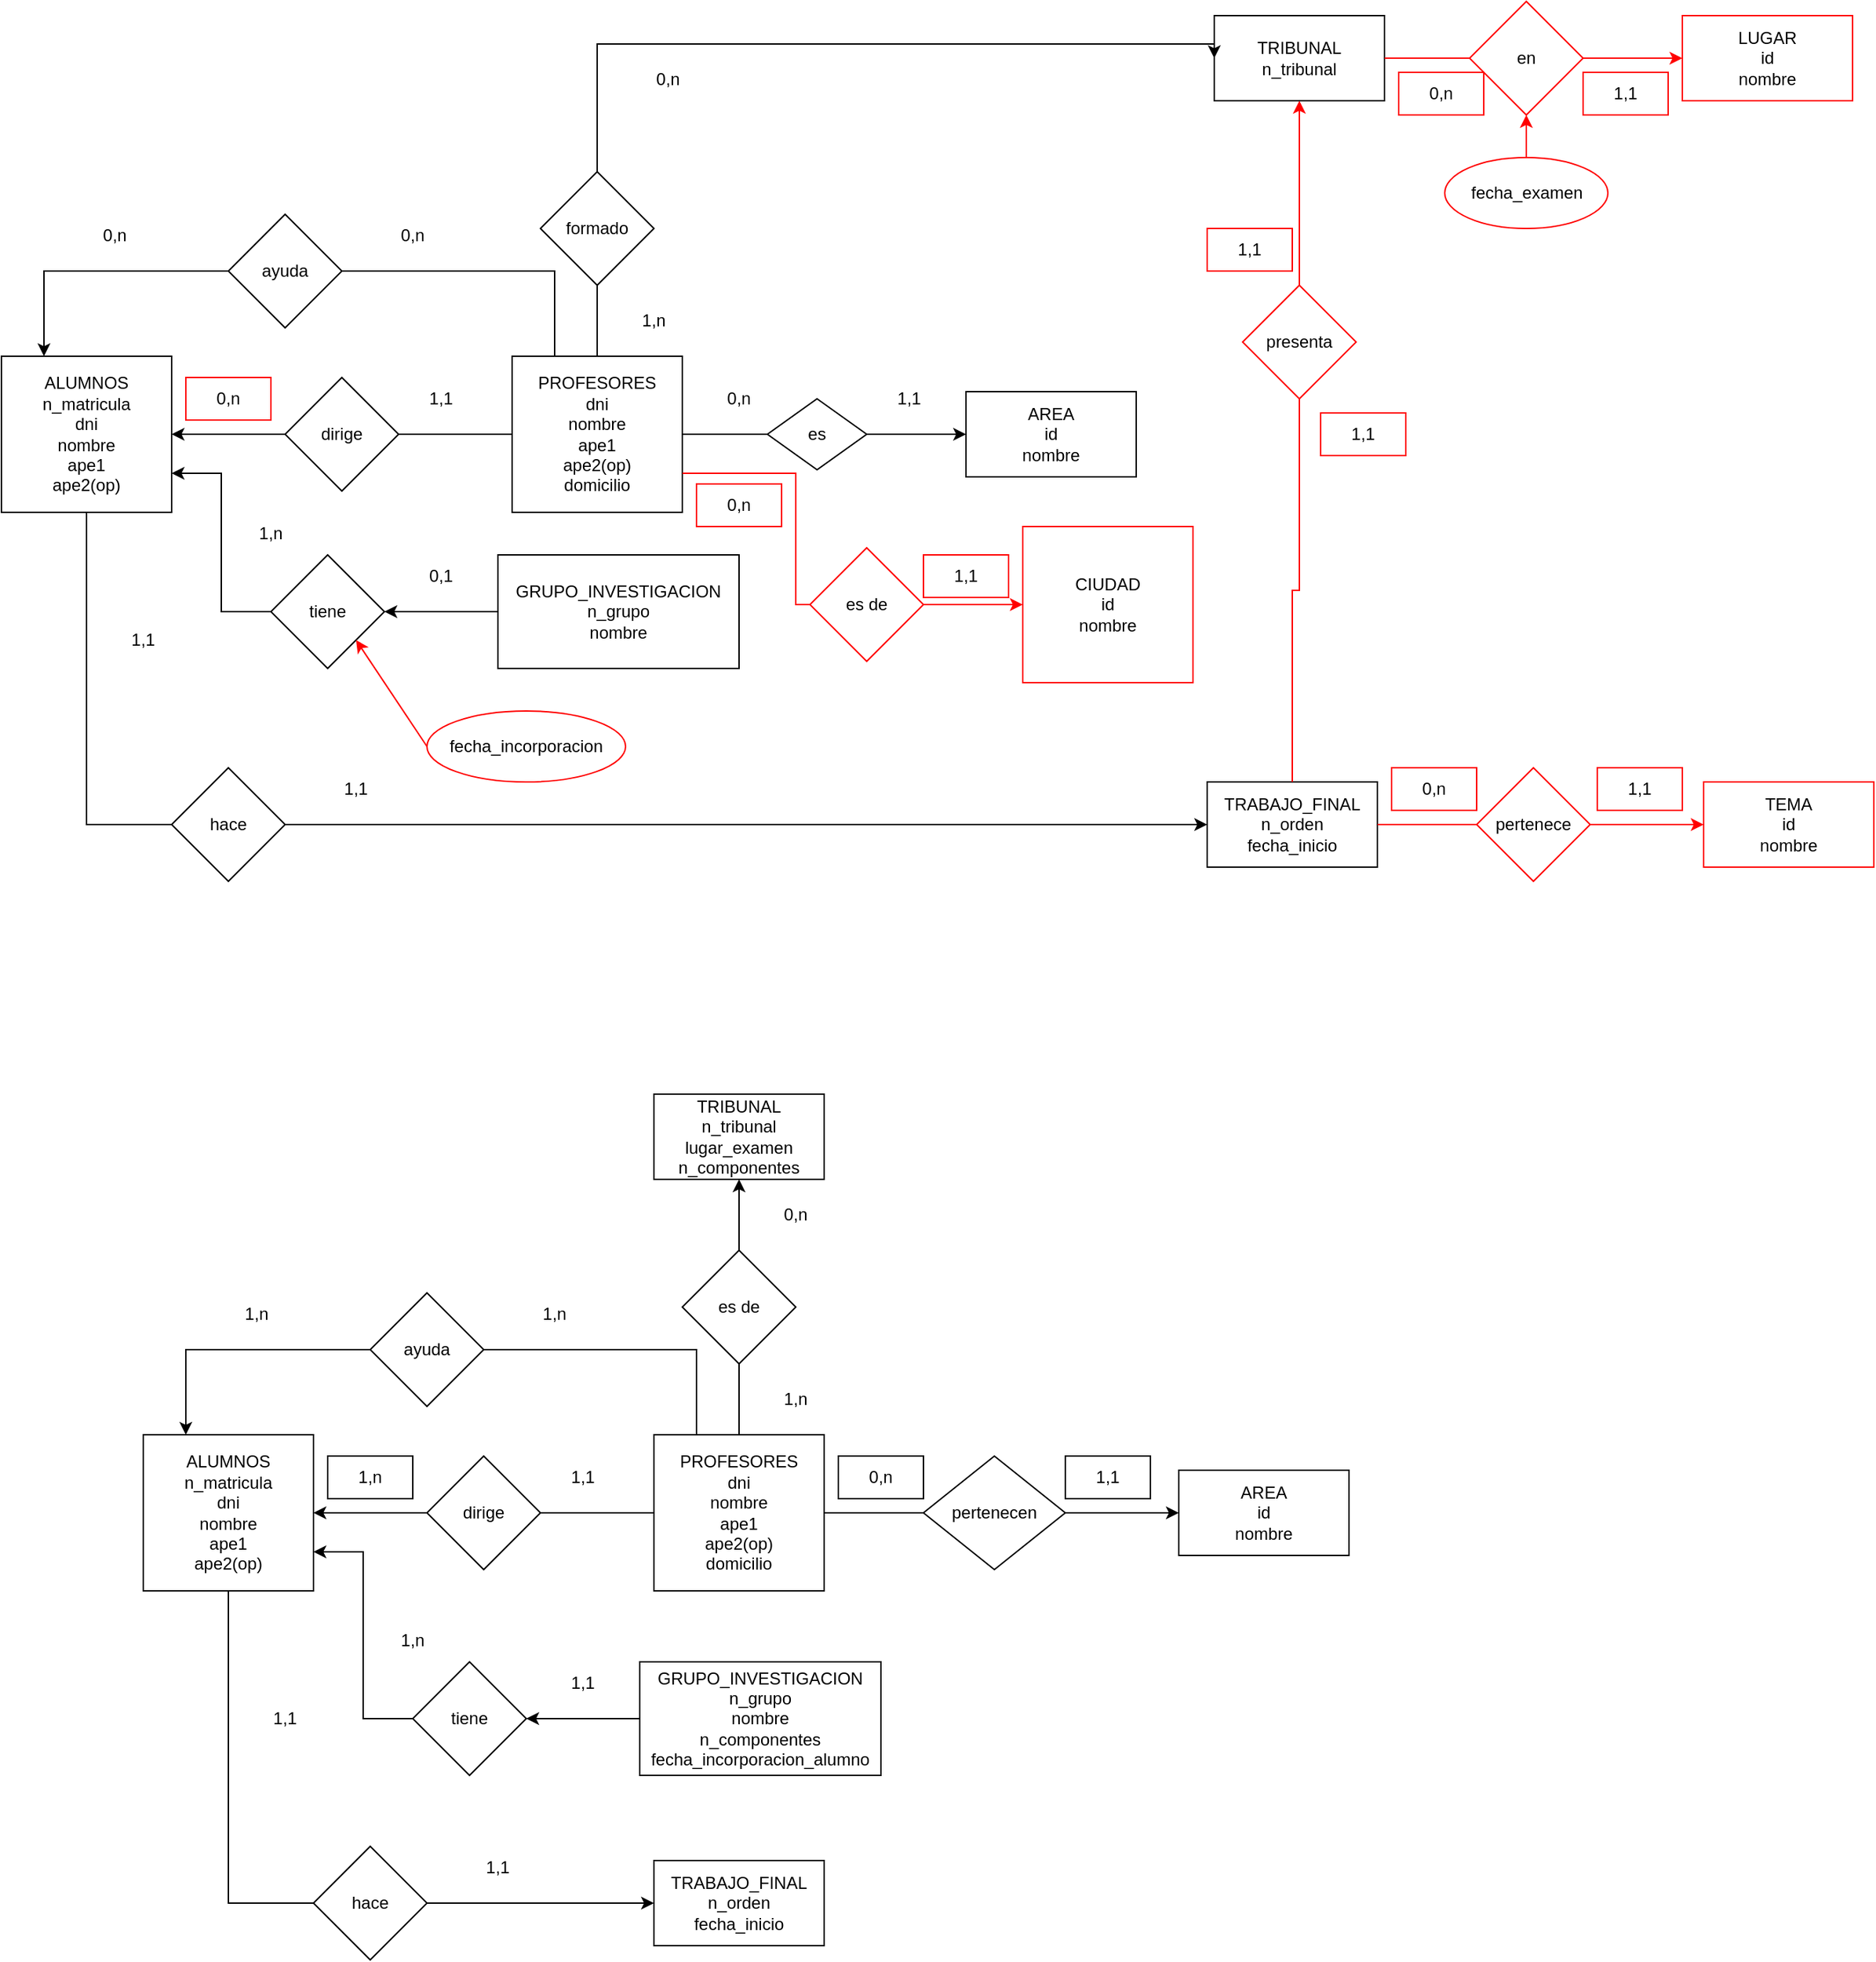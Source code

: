 <mxfile version="20.6.2" type="device"><diagram id="R2lEEEUBdFMjLlhIrx00" name="Page-1"><mxGraphModel dx="1330" dy="652" grid="1" gridSize="10" guides="1" tooltips="1" connect="1" arrows="1" fold="1" page="1" pageScale="1" pageWidth="850" pageHeight="1100" math="0" shadow="0" extFonts="Permanent Marker^https://fonts.googleapis.com/css?family=Permanent+Marker"><root><mxCell id="0"/><mxCell id="1" parent="0"/><mxCell id="cUaWPyNjTEcx6ZXNYS5o-72" style="edgeStyle=orthogonalEdgeStyle;rounded=0;orthogonalLoop=1;jettySize=auto;html=1;strokeColor=#FF0000;fontSize=12;startArrow=none;" edge="1" parent="1" source="cUaWPyNjTEcx6ZXNYS5o-73" target="cUaWPyNjTEcx6ZXNYS5o-71"><mxGeometry relative="1" as="geometry"/></mxCell><mxCell id="QRol7QjFrMHIwuAUVym2-2" value="TRIBUNAL&lt;br&gt;n_tribunal" style="rounded=0;whiteSpace=wrap;html=1;" parent="1" vertex="1"><mxGeometry x="855" y="30" width="120" height="60" as="geometry"/></mxCell><mxCell id="cUaWPyNjTEcx6ZXNYS5o-16" style="edgeStyle=orthogonalEdgeStyle;rounded=0;orthogonalLoop=1;jettySize=auto;html=1;entryX=0;entryY=0.5;entryDx=0;entryDy=0;strokeColor=#FF0000;fontSize=12;startArrow=none;" edge="1" parent="1" source="cUaWPyNjTEcx6ZXNYS5o-17" target="cUaWPyNjTEcx6ZXNYS5o-15"><mxGeometry relative="1" as="geometry"/></mxCell><mxCell id="cUaWPyNjTEcx6ZXNYS5o-77" style="edgeStyle=orthogonalEdgeStyle;rounded=0;orthogonalLoop=1;jettySize=auto;html=1;entryX=0.5;entryY=1;entryDx=0;entryDy=0;strokeColor=#FF0000;fontSize=12;startArrow=none;" edge="1" parent="1" source="cUaWPyNjTEcx6ZXNYS5o-78" target="QRol7QjFrMHIwuAUVym2-2"><mxGeometry relative="1" as="geometry"/></mxCell><mxCell id="QRol7QjFrMHIwuAUVym2-3" value="TRABAJO_FINAL&lt;br&gt;n_orden&lt;br&gt;fecha_inicio" style="rounded=0;whiteSpace=wrap;html=1;" parent="1" vertex="1"><mxGeometry x="850" y="570" width="120" height="60" as="geometry"/></mxCell><mxCell id="QRol7QjFrMHIwuAUVym2-24" value="" style="edgeStyle=orthogonalEdgeStyle;rounded=0;orthogonalLoop=1;jettySize=auto;html=1;startArrow=none;strokeColor=#000000;" parent="1" source="QRol7QjFrMHIwuAUVym2-25" target="QRol7QjFrMHIwuAUVym2-23" edge="1"><mxGeometry relative="1" as="geometry"/></mxCell><mxCell id="QRol7QjFrMHIwuAUVym2-30" style="edgeStyle=orthogonalEdgeStyle;rounded=0;orthogonalLoop=1;jettySize=auto;html=1;entryX=0;entryY=0.5;entryDx=0;entryDy=0;startArrow=none;" parent="1" source="QRol7QjFrMHIwuAUVym2-31" target="QRol7QjFrMHIwuAUVym2-2" edge="1"><mxGeometry relative="1" as="geometry"><Array as="points"><mxPoint x="420" y="50"/></Array></mxGeometry></mxCell><mxCell id="cUaWPyNjTEcx6ZXNYS5o-10" style="edgeStyle=orthogonalEdgeStyle;rounded=0;orthogonalLoop=1;jettySize=auto;html=1;exitX=0.25;exitY=0;exitDx=0;exitDy=0;entryX=0.25;entryY=0;entryDx=0;entryDy=0;fontSize=12;startArrow=none;" edge="1" parent="1" source="cUaWPyNjTEcx6ZXNYS5o-11" target="QRol7QjFrMHIwuAUVym2-5"><mxGeometry relative="1" as="geometry"><Array as="points"><mxPoint x="30" y="210"/></Array></mxGeometry></mxCell><mxCell id="cUaWPyNjTEcx6ZXNYS5o-20" style="edgeStyle=orthogonalEdgeStyle;rounded=0;orthogonalLoop=1;jettySize=auto;html=1;strokeColor=#FF0000;fontSize=12;startArrow=none;exitX=1;exitY=0.5;exitDx=0;exitDy=0;" edge="1" parent="1" source="cUaWPyNjTEcx6ZXNYS5o-21" target="cUaWPyNjTEcx6ZXNYS5o-19"><mxGeometry relative="1" as="geometry"><mxPoint x="670" y="410" as="sourcePoint"/><Array as="points"><mxPoint x="660" y="445"/><mxPoint x="660" y="445"/></Array></mxGeometry></mxCell><mxCell id="QRol7QjFrMHIwuAUVym2-4" value="PROFESORES&lt;br&gt;dni&lt;br&gt;nombre&lt;br&gt;ape1&lt;br&gt;ape2(op)&lt;br&gt;domicilio" style="rounded=0;whiteSpace=wrap;html=1;" parent="1" vertex="1"><mxGeometry x="360" y="270" width="120" height="110" as="geometry"/></mxCell><mxCell id="QRol7QjFrMHIwuAUVym2-16" style="edgeStyle=orthogonalEdgeStyle;rounded=0;orthogonalLoop=1;jettySize=auto;html=1;entryX=0;entryY=0.5;entryDx=0;entryDy=0;exitX=1;exitY=0.5;exitDx=0;exitDy=0;startArrow=none;" parent="1" source="QRol7QjFrMHIwuAUVym2-19" target="QRol7QjFrMHIwuAUVym2-3" edge="1"><mxGeometry relative="1" as="geometry"/></mxCell><mxCell id="QRol7QjFrMHIwuAUVym2-5" value="ALUMNOS&lt;br&gt;n_matricula&lt;br&gt;dni&lt;br&gt;nombre&lt;br&gt;ape1&lt;br&gt;ape2(op)" style="rounded=0;whiteSpace=wrap;html=1;" parent="1" vertex="1"><mxGeometry y="270" width="120" height="110" as="geometry"/></mxCell><mxCell id="QRol7QjFrMHIwuAUVym2-9" value="1,1" style="text;html=1;strokeColor=none;fillColor=none;align=center;verticalAlign=middle;whiteSpace=wrap;rounded=0;" parent="1" vertex="1"><mxGeometry x="280" y="285" width="60" height="30" as="geometry"/></mxCell><mxCell id="QRol7QjFrMHIwuAUVym2-10" value="0,n" style="text;html=1;strokeColor=#FF0000;fillColor=none;align=center;verticalAlign=middle;whiteSpace=wrap;rounded=0;" parent="1" vertex="1"><mxGeometry x="130" y="285" width="60" height="30" as="geometry"/></mxCell><mxCell id="QRol7QjFrMHIwuAUVym2-17" value="1,1" style="text;html=1;strokeColor=none;fillColor=none;align=center;verticalAlign=middle;whiteSpace=wrap;rounded=0;" parent="1" vertex="1"><mxGeometry x="70" y="455" width="60" height="30" as="geometry"/></mxCell><mxCell id="QRol7QjFrMHIwuAUVym2-18" value="1,1" style="text;html=1;strokeColor=none;fillColor=none;align=center;verticalAlign=middle;whiteSpace=wrap;rounded=0;" parent="1" vertex="1"><mxGeometry x="220" y="560" width="60" height="30" as="geometry"/></mxCell><mxCell id="QRol7QjFrMHIwuAUVym2-19" value="hace" style="rhombus;whiteSpace=wrap;html=1;" parent="1" vertex="1"><mxGeometry x="120" y="560" width="80" height="80" as="geometry"/></mxCell><mxCell id="QRol7QjFrMHIwuAUVym2-20" value="" style="edgeStyle=orthogonalEdgeStyle;rounded=0;orthogonalLoop=1;jettySize=auto;html=1;entryX=0;entryY=0.5;entryDx=0;entryDy=0;exitX=0.5;exitY=1;exitDx=0;exitDy=0;endArrow=none;" parent="1" source="QRol7QjFrMHIwuAUVym2-5" target="QRol7QjFrMHIwuAUVym2-19" edge="1"><mxGeometry relative="1" as="geometry"><mxPoint x="60" y="380" as="sourcePoint"/><mxPoint x="360" y="600" as="targetPoint"/></mxGeometry></mxCell><mxCell id="QRol7QjFrMHIwuAUVym2-23" value="AREA&lt;br&gt;id&lt;br&gt;nombre" style="whiteSpace=wrap;html=1;rounded=0;strokeColor=#000000;" parent="1" vertex="1"><mxGeometry x="680" y="295" width="120" height="60" as="geometry"/></mxCell><mxCell id="QRol7QjFrMHIwuAUVym2-25" value="es" style="rhombus;whiteSpace=wrap;html=1;strokeColor=#000000;" parent="1" vertex="1"><mxGeometry x="540" y="300" width="70" height="50" as="geometry"/></mxCell><mxCell id="QRol7QjFrMHIwuAUVym2-26" value="" style="edgeStyle=orthogonalEdgeStyle;rounded=0;orthogonalLoop=1;jettySize=auto;html=1;endArrow=none;strokeColor=#000000;" parent="1" source="QRol7QjFrMHIwuAUVym2-4" target="QRol7QjFrMHIwuAUVym2-25" edge="1"><mxGeometry relative="1" as="geometry"><mxPoint x="480" y="325" as="sourcePoint"/><mxPoint x="730" y="325" as="targetPoint"/></mxGeometry></mxCell><mxCell id="QRol7QjFrMHIwuAUVym2-27" value="1,1" style="text;html=1;strokeColor=#FFFFFF;fillColor=none;align=center;verticalAlign=middle;whiteSpace=wrap;rounded=0;" parent="1" vertex="1"><mxGeometry x="610" y="285" width="60" height="30" as="geometry"/></mxCell><mxCell id="QRol7QjFrMHIwuAUVym2-28" value="0,n" style="text;html=1;strokeColor=#FFFFFF;fillColor=none;align=center;verticalAlign=middle;whiteSpace=wrap;rounded=0;" parent="1" vertex="1"><mxGeometry x="490" y="285" width="60" height="30" as="geometry"/></mxCell><mxCell id="QRol7QjFrMHIwuAUVym2-31" value="formado" style="rhombus;whiteSpace=wrap;html=1;" parent="1" vertex="1"><mxGeometry x="380" y="140" width="80" height="80" as="geometry"/></mxCell><mxCell id="QRol7QjFrMHIwuAUVym2-32" value="" style="edgeStyle=orthogonalEdgeStyle;rounded=0;orthogonalLoop=1;jettySize=auto;html=1;entryX=0.5;entryY=1;entryDx=0;entryDy=0;endArrow=none;" parent="1" source="QRol7QjFrMHIwuAUVym2-4" target="QRol7QjFrMHIwuAUVym2-31" edge="1"><mxGeometry relative="1" as="geometry"><mxPoint x="420" y="270" as="sourcePoint"/><mxPoint x="420" y="90" as="targetPoint"/></mxGeometry></mxCell><mxCell id="QRol7QjFrMHIwuAUVym2-33" value="1,n" style="text;html=1;strokeColor=none;fillColor=none;align=center;verticalAlign=middle;whiteSpace=wrap;rounded=0;" parent="1" vertex="1"><mxGeometry x="430" y="230" width="60" height="30" as="geometry"/></mxCell><mxCell id="QRol7QjFrMHIwuAUVym2-34" value="0,n" style="text;html=1;strokeColor=none;fillColor=none;align=center;verticalAlign=middle;whiteSpace=wrap;rounded=0;" parent="1" vertex="1"><mxGeometry x="440" y="60" width="60" height="30" as="geometry"/></mxCell><mxCell id="QRol7QjFrMHIwuAUVym2-43" style="edgeStyle=orthogonalEdgeStyle;rounded=0;orthogonalLoop=1;jettySize=auto;html=1;" parent="1" source="QRol7QjFrMHIwuAUVym2-35" target="QRol7QjFrMHIwuAUVym2-37" edge="1"><mxGeometry relative="1" as="geometry"/></mxCell><mxCell id="QRol7QjFrMHIwuAUVym2-35" value="GRUPO_INVESTIGACION&lt;br&gt;n_grupo&lt;br&gt;nombre" style="rounded=0;whiteSpace=wrap;html=1;" parent="1" vertex="1"><mxGeometry x="350" y="410" width="170" height="80" as="geometry"/></mxCell><mxCell id="QRol7QjFrMHIwuAUVym2-44" style="edgeStyle=orthogonalEdgeStyle;rounded=0;orthogonalLoop=1;jettySize=auto;html=1;entryX=1;entryY=0.75;entryDx=0;entryDy=0;" parent="1" source="QRol7QjFrMHIwuAUVym2-37" target="QRol7QjFrMHIwuAUVym2-5" edge="1"><mxGeometry relative="1" as="geometry"/></mxCell><mxCell id="QRol7QjFrMHIwuAUVym2-37" value="tiene" style="rhombus;whiteSpace=wrap;html=1;" parent="1" vertex="1"><mxGeometry x="190" y="410" width="80" height="80" as="geometry"/></mxCell><mxCell id="QRol7QjFrMHIwuAUVym2-41" value="1,n" style="text;html=1;strokeColor=none;fillColor=none;align=center;verticalAlign=middle;whiteSpace=wrap;rounded=0;" parent="1" vertex="1"><mxGeometry x="160" y="380" width="60" height="30" as="geometry"/></mxCell><mxCell id="QRol7QjFrMHIwuAUVym2-42" value="0,1" style="text;html=1;strokeColor=none;fillColor=none;align=center;verticalAlign=middle;whiteSpace=wrap;rounded=0;" parent="1" vertex="1"><mxGeometry x="280" y="410" width="60" height="30" as="geometry"/></mxCell><mxCell id="cUaWPyNjTEcx6ZXNYS5o-2" value="" style="endArrow=classic;html=1;rounded=0;fontSize=18;exitX=0;exitY=0.5;exitDx=0;exitDy=0;entryX=1;entryY=0.5;entryDx=0;entryDy=0;startArrow=none;" edge="1" parent="1" source="QRol7QjFrMHIwuAUVym2-7" target="QRol7QjFrMHIwuAUVym2-5"><mxGeometry width="50" height="50" relative="1" as="geometry"><mxPoint x="290" y="410" as="sourcePoint"/><mxPoint x="340" y="360" as="targetPoint"/></mxGeometry></mxCell><mxCell id="QRol7QjFrMHIwuAUVym2-7" value="dirige" style="rhombus;whiteSpace=wrap;html=1;" parent="1" vertex="1"><mxGeometry x="200" y="285" width="80" height="80" as="geometry"/></mxCell><mxCell id="cUaWPyNjTEcx6ZXNYS5o-3" value="" style="endArrow=none;html=1;rounded=0;fontSize=18;exitX=0;exitY=0.5;exitDx=0;exitDy=0;entryX=1;entryY=0.5;entryDx=0;entryDy=0;" edge="1" parent="1" source="QRol7QjFrMHIwuAUVym2-4" target="QRol7QjFrMHIwuAUVym2-7"><mxGeometry width="50" height="50" relative="1" as="geometry"><mxPoint x="360" y="325" as="sourcePoint"/><mxPoint x="120" y="325" as="targetPoint"/></mxGeometry></mxCell><mxCell id="cUaWPyNjTEcx6ZXNYS5o-11" value="ayuda" style="rhombus;whiteSpace=wrap;html=1;fontSize=12;" vertex="1" parent="1"><mxGeometry x="160" y="170" width="80" height="80" as="geometry"/></mxCell><mxCell id="cUaWPyNjTEcx6ZXNYS5o-12" value="" style="edgeStyle=orthogonalEdgeStyle;rounded=0;orthogonalLoop=1;jettySize=auto;html=1;exitX=0.25;exitY=0;exitDx=0;exitDy=0;entryX=1;entryY=0.5;entryDx=0;entryDy=0;fontSize=12;endArrow=none;" edge="1" parent="1" source="QRol7QjFrMHIwuAUVym2-4" target="cUaWPyNjTEcx6ZXNYS5o-11"><mxGeometry relative="1" as="geometry"><mxPoint x="390" y="270" as="sourcePoint"/><mxPoint x="30" y="270" as="targetPoint"/><Array as="points"><mxPoint x="390" y="210"/></Array></mxGeometry></mxCell><mxCell id="cUaWPyNjTEcx6ZXNYS5o-13" value="0,n" style="text;html=1;strokeColor=none;fillColor=none;align=center;verticalAlign=middle;whiteSpace=wrap;rounded=0;fontSize=12;" vertex="1" parent="1"><mxGeometry x="50" y="170" width="60" height="30" as="geometry"/></mxCell><mxCell id="cUaWPyNjTEcx6ZXNYS5o-14" value="0,n" style="text;html=1;strokeColor=none;fillColor=none;align=center;verticalAlign=middle;whiteSpace=wrap;rounded=0;fontSize=12;" vertex="1" parent="1"><mxGeometry x="260" y="170" width="60" height="30" as="geometry"/></mxCell><mxCell id="cUaWPyNjTEcx6ZXNYS5o-15" value="TEMA&lt;br&gt;id&lt;br&gt;nombre" style="rounded=0;whiteSpace=wrap;html=1;strokeColor=#FF0000;fontSize=12;" vertex="1" parent="1"><mxGeometry x="1200" y="570" width="120" height="60" as="geometry"/></mxCell><mxCell id="cUaWPyNjTEcx6ZXNYS5o-17" value="pertenece" style="rhombus;whiteSpace=wrap;html=1;strokeColor=#FF0000;fontSize=12;" vertex="1" parent="1"><mxGeometry x="1040" y="560" width="80" height="80" as="geometry"/></mxCell><mxCell id="cUaWPyNjTEcx6ZXNYS5o-18" value="" style="edgeStyle=orthogonalEdgeStyle;rounded=0;orthogonalLoop=1;jettySize=auto;html=1;entryX=0;entryY=0.5;entryDx=0;entryDy=0;strokeColor=#FF0000;fontSize=12;endArrow=none;" edge="1" parent="1" source="QRol7QjFrMHIwuAUVym2-3" target="cUaWPyNjTEcx6ZXNYS5o-17"><mxGeometry relative="1" as="geometry"><mxPoint x="970" y="600" as="sourcePoint"/><mxPoint x="1200" y="600" as="targetPoint"/></mxGeometry></mxCell><mxCell id="cUaWPyNjTEcx6ZXNYS5o-19" value="CIUDAD&lt;br&gt;id&lt;br&gt;nombre" style="rounded=0;whiteSpace=wrap;html=1;strokeColor=#FF0000;fontSize=12;" vertex="1" parent="1"><mxGeometry x="720" y="390" width="120" height="110" as="geometry"/></mxCell><mxCell id="cUaWPyNjTEcx6ZXNYS5o-21" value="es de" style="rhombus;whiteSpace=wrap;html=1;strokeColor=#FF0000;fontSize=12;" vertex="1" parent="1"><mxGeometry x="570" y="405" width="80" height="80" as="geometry"/></mxCell><mxCell id="cUaWPyNjTEcx6ZXNYS5o-22" value="" style="edgeStyle=orthogonalEdgeStyle;rounded=0;orthogonalLoop=1;jettySize=auto;html=1;exitX=1;exitY=0.75;exitDx=0;exitDy=0;strokeColor=#FF0000;fontSize=12;endArrow=none;entryX=0;entryY=0.5;entryDx=0;entryDy=0;" edge="1" parent="1" source="QRol7QjFrMHIwuAUVym2-4" target="cUaWPyNjTEcx6ZXNYS5o-21"><mxGeometry relative="1" as="geometry"><mxPoint x="480" y="352.5" as="sourcePoint"/><mxPoint x="580" y="400" as="targetPoint"/><Array as="points"><mxPoint x="560" y="352"/><mxPoint x="560" y="445"/></Array></mxGeometry></mxCell><mxCell id="cUaWPyNjTEcx6ZXNYS5o-23" value="1,1" style="text;html=1;strokeColor=#FF0000;fillColor=none;align=center;verticalAlign=middle;whiteSpace=wrap;rounded=0;fontSize=12;" vertex="1" parent="1"><mxGeometry x="650" y="410" width="60" height="30" as="geometry"/></mxCell><mxCell id="cUaWPyNjTEcx6ZXNYS5o-24" value="0,n" style="text;html=1;strokeColor=#FF0000;fillColor=none;align=center;verticalAlign=middle;whiteSpace=wrap;rounded=0;fontSize=12;" vertex="1" parent="1"><mxGeometry x="490" y="360" width="60" height="30" as="geometry"/></mxCell><mxCell id="cUaWPyNjTEcx6ZXNYS5o-25" value="TRIBUNAL&lt;br&gt;n_tribunal&lt;br&gt;lugar_examen&lt;br&gt;n_componentes" style="rounded=0;whiteSpace=wrap;html=1;" vertex="1" parent="1"><mxGeometry x="460" y="790" width="120" height="60" as="geometry"/></mxCell><mxCell id="cUaWPyNjTEcx6ZXNYS5o-27" value="TRABAJO_FINAL&lt;br&gt;n_orden&lt;br&gt;fecha_inicio" style="rounded=0;whiteSpace=wrap;html=1;" vertex="1" parent="1"><mxGeometry x="460" y="1330" width="120" height="60" as="geometry"/></mxCell><mxCell id="cUaWPyNjTEcx6ZXNYS5o-28" value="" style="edgeStyle=orthogonalEdgeStyle;rounded=0;orthogonalLoop=1;jettySize=auto;html=1;startArrow=none;strokeColor=#000000;" edge="1" parent="1" source="cUaWPyNjTEcx6ZXNYS5o-42" target="cUaWPyNjTEcx6ZXNYS5o-41"><mxGeometry relative="1" as="geometry"/></mxCell><mxCell id="cUaWPyNjTEcx6ZXNYS5o-29" style="edgeStyle=orthogonalEdgeStyle;rounded=0;orthogonalLoop=1;jettySize=auto;html=1;entryX=0.5;entryY=1;entryDx=0;entryDy=0;startArrow=none;" edge="1" parent="1" source="cUaWPyNjTEcx6ZXNYS5o-46" target="cUaWPyNjTEcx6ZXNYS5o-25"><mxGeometry relative="1" as="geometry"/></mxCell><mxCell id="cUaWPyNjTEcx6ZXNYS5o-30" style="edgeStyle=orthogonalEdgeStyle;rounded=0;orthogonalLoop=1;jettySize=auto;html=1;exitX=0.25;exitY=0;exitDx=0;exitDy=0;entryX=0.25;entryY=0;entryDx=0;entryDy=0;fontSize=12;startArrow=none;" edge="1" parent="1" source="cUaWPyNjTEcx6ZXNYS5o-59" target="cUaWPyNjTEcx6ZXNYS5o-34"><mxGeometry relative="1" as="geometry"><Array as="points"><mxPoint x="130" y="970"/></Array></mxGeometry></mxCell><mxCell id="cUaWPyNjTEcx6ZXNYS5o-32" value="PROFESORES&lt;br&gt;dni&lt;br&gt;nombre&lt;br&gt;ape1&lt;br&gt;ape2(op)&lt;br&gt;domicilio" style="rounded=0;whiteSpace=wrap;html=1;" vertex="1" parent="1"><mxGeometry x="460" y="1030" width="120" height="110" as="geometry"/></mxCell><mxCell id="cUaWPyNjTEcx6ZXNYS5o-33" style="edgeStyle=orthogonalEdgeStyle;rounded=0;orthogonalLoop=1;jettySize=auto;html=1;entryX=0;entryY=0.5;entryDx=0;entryDy=0;exitX=1;exitY=0.5;exitDx=0;exitDy=0;startArrow=none;" edge="1" parent="1" source="cUaWPyNjTEcx6ZXNYS5o-39" target="cUaWPyNjTEcx6ZXNYS5o-27"><mxGeometry relative="1" as="geometry"/></mxCell><mxCell id="cUaWPyNjTEcx6ZXNYS5o-34" value="ALUMNOS&lt;br&gt;n_matricula&lt;br&gt;dni&lt;br&gt;nombre&lt;br&gt;ape1&lt;br&gt;ape2(op)" style="rounded=0;whiteSpace=wrap;html=1;" vertex="1" parent="1"><mxGeometry x="100" y="1030" width="120" height="110" as="geometry"/></mxCell><mxCell id="cUaWPyNjTEcx6ZXNYS5o-35" value="1,1" style="text;html=1;strokeColor=none;fillColor=none;align=center;verticalAlign=middle;whiteSpace=wrap;rounded=0;" vertex="1" parent="1"><mxGeometry x="380" y="1045" width="60" height="30" as="geometry"/></mxCell><mxCell id="cUaWPyNjTEcx6ZXNYS5o-36" value="1,n" style="text;html=1;strokeColor=#000000;fillColor=none;align=center;verticalAlign=middle;whiteSpace=wrap;rounded=0;" vertex="1" parent="1"><mxGeometry x="230" y="1045" width="60" height="30" as="geometry"/></mxCell><mxCell id="cUaWPyNjTEcx6ZXNYS5o-37" value="1,1" style="text;html=1;strokeColor=none;fillColor=none;align=center;verticalAlign=middle;whiteSpace=wrap;rounded=0;" vertex="1" parent="1"><mxGeometry x="170" y="1215" width="60" height="30" as="geometry"/></mxCell><mxCell id="cUaWPyNjTEcx6ZXNYS5o-38" value="1,1" style="text;html=1;strokeColor=none;fillColor=none;align=center;verticalAlign=middle;whiteSpace=wrap;rounded=0;" vertex="1" parent="1"><mxGeometry x="320" y="1320" width="60" height="30" as="geometry"/></mxCell><mxCell id="cUaWPyNjTEcx6ZXNYS5o-39" value="hace" style="rhombus;whiteSpace=wrap;html=1;" vertex="1" parent="1"><mxGeometry x="220" y="1320" width="80" height="80" as="geometry"/></mxCell><mxCell id="cUaWPyNjTEcx6ZXNYS5o-40" value="" style="edgeStyle=orthogonalEdgeStyle;rounded=0;orthogonalLoop=1;jettySize=auto;html=1;entryX=0;entryY=0.5;entryDx=0;entryDy=0;exitX=0.5;exitY=1;exitDx=0;exitDy=0;endArrow=none;" edge="1" parent="1" source="cUaWPyNjTEcx6ZXNYS5o-34" target="cUaWPyNjTEcx6ZXNYS5o-39"><mxGeometry relative="1" as="geometry"><mxPoint x="160" y="1140" as="sourcePoint"/><mxPoint x="460" y="1360" as="targetPoint"/></mxGeometry></mxCell><mxCell id="cUaWPyNjTEcx6ZXNYS5o-41" value="AREA&lt;br&gt;id&lt;br&gt;nombre" style="whiteSpace=wrap;html=1;rounded=0;strokeColor=#000000;" vertex="1" parent="1"><mxGeometry x="830" y="1055" width="120" height="60" as="geometry"/></mxCell><mxCell id="cUaWPyNjTEcx6ZXNYS5o-42" value="pertenecen" style="rhombus;whiteSpace=wrap;html=1;strokeColor=#000000;" vertex="1" parent="1"><mxGeometry x="650" y="1045" width="100" height="80" as="geometry"/></mxCell><mxCell id="cUaWPyNjTEcx6ZXNYS5o-43" value="" style="edgeStyle=orthogonalEdgeStyle;rounded=0;orthogonalLoop=1;jettySize=auto;html=1;endArrow=none;strokeColor=#000000;" edge="1" parent="1" source="cUaWPyNjTEcx6ZXNYS5o-32" target="cUaWPyNjTEcx6ZXNYS5o-42"><mxGeometry relative="1" as="geometry"><mxPoint x="580" y="1085" as="sourcePoint"/><mxPoint x="830" y="1085" as="targetPoint"/></mxGeometry></mxCell><mxCell id="cUaWPyNjTEcx6ZXNYS5o-44" value="1,1" style="text;html=1;strokeColor=#000000;fillColor=none;align=center;verticalAlign=middle;whiteSpace=wrap;rounded=0;" vertex="1" parent="1"><mxGeometry x="750" y="1045" width="60" height="30" as="geometry"/></mxCell><mxCell id="cUaWPyNjTEcx6ZXNYS5o-45" value="0,n" style="text;html=1;strokeColor=#000000;fillColor=none;align=center;verticalAlign=middle;whiteSpace=wrap;rounded=0;" vertex="1" parent="1"><mxGeometry x="590" y="1045" width="60" height="30" as="geometry"/></mxCell><mxCell id="cUaWPyNjTEcx6ZXNYS5o-46" value="es de" style="rhombus;whiteSpace=wrap;html=1;" vertex="1" parent="1"><mxGeometry x="480" y="900" width="80" height="80" as="geometry"/></mxCell><mxCell id="cUaWPyNjTEcx6ZXNYS5o-47" value="" style="edgeStyle=orthogonalEdgeStyle;rounded=0;orthogonalLoop=1;jettySize=auto;html=1;entryX=0.5;entryY=1;entryDx=0;entryDy=0;endArrow=none;" edge="1" parent="1" source="cUaWPyNjTEcx6ZXNYS5o-32" target="cUaWPyNjTEcx6ZXNYS5o-46"><mxGeometry relative="1" as="geometry"><mxPoint x="520" y="1030" as="sourcePoint"/><mxPoint x="520" y="850" as="targetPoint"/></mxGeometry></mxCell><mxCell id="cUaWPyNjTEcx6ZXNYS5o-48" value="1,n" style="text;html=1;strokeColor=none;fillColor=none;align=center;verticalAlign=middle;whiteSpace=wrap;rounded=0;" vertex="1" parent="1"><mxGeometry x="530" y="990" width="60" height="30" as="geometry"/></mxCell><mxCell id="cUaWPyNjTEcx6ZXNYS5o-49" value="0,n" style="text;html=1;strokeColor=none;fillColor=none;align=center;verticalAlign=middle;whiteSpace=wrap;rounded=0;" vertex="1" parent="1"><mxGeometry x="530" y="860" width="60" height="30" as="geometry"/></mxCell><mxCell id="cUaWPyNjTEcx6ZXNYS5o-50" style="edgeStyle=orthogonalEdgeStyle;rounded=0;orthogonalLoop=1;jettySize=auto;html=1;" edge="1" parent="1" source="cUaWPyNjTEcx6ZXNYS5o-51" target="cUaWPyNjTEcx6ZXNYS5o-53"><mxGeometry relative="1" as="geometry"/></mxCell><mxCell id="cUaWPyNjTEcx6ZXNYS5o-51" value="GRUPO_INVESTIGACION&lt;br&gt;n_grupo&lt;br&gt;nombre&lt;br&gt;n_componentes&lt;br&gt;fecha_incorporacion_alumno" style="rounded=0;whiteSpace=wrap;html=1;" vertex="1" parent="1"><mxGeometry x="450" y="1190" width="170" height="80" as="geometry"/></mxCell><mxCell id="cUaWPyNjTEcx6ZXNYS5o-52" style="edgeStyle=orthogonalEdgeStyle;rounded=0;orthogonalLoop=1;jettySize=auto;html=1;entryX=1;entryY=0.75;entryDx=0;entryDy=0;" edge="1" parent="1" source="cUaWPyNjTEcx6ZXNYS5o-53" target="cUaWPyNjTEcx6ZXNYS5o-34"><mxGeometry relative="1" as="geometry"/></mxCell><mxCell id="cUaWPyNjTEcx6ZXNYS5o-53" value="tiene" style="rhombus;whiteSpace=wrap;html=1;" vertex="1" parent="1"><mxGeometry x="290" y="1190" width="80" height="80" as="geometry"/></mxCell><mxCell id="cUaWPyNjTEcx6ZXNYS5o-54" value="1,n" style="text;html=1;strokeColor=none;fillColor=none;align=center;verticalAlign=middle;whiteSpace=wrap;rounded=0;" vertex="1" parent="1"><mxGeometry x="260" y="1160" width="60" height="30" as="geometry"/></mxCell><mxCell id="cUaWPyNjTEcx6ZXNYS5o-55" value="1,1" style="text;html=1;strokeColor=none;fillColor=none;align=center;verticalAlign=middle;whiteSpace=wrap;rounded=0;" vertex="1" parent="1"><mxGeometry x="380" y="1190" width="60" height="30" as="geometry"/></mxCell><mxCell id="cUaWPyNjTEcx6ZXNYS5o-56" value="" style="endArrow=classic;html=1;rounded=0;fontSize=18;exitX=0;exitY=0.5;exitDx=0;exitDy=0;entryX=1;entryY=0.5;entryDx=0;entryDy=0;startArrow=none;" edge="1" parent="1" source="cUaWPyNjTEcx6ZXNYS5o-57" target="cUaWPyNjTEcx6ZXNYS5o-34"><mxGeometry width="50" height="50" relative="1" as="geometry"><mxPoint x="390" y="1170" as="sourcePoint"/><mxPoint x="440" y="1120" as="targetPoint"/></mxGeometry></mxCell><mxCell id="cUaWPyNjTEcx6ZXNYS5o-57" value="dirige" style="rhombus;whiteSpace=wrap;html=1;" vertex="1" parent="1"><mxGeometry x="300" y="1045" width="80" height="80" as="geometry"/></mxCell><mxCell id="cUaWPyNjTEcx6ZXNYS5o-58" value="" style="endArrow=none;html=1;rounded=0;fontSize=18;exitX=0;exitY=0.5;exitDx=0;exitDy=0;entryX=1;entryY=0.5;entryDx=0;entryDy=0;" edge="1" parent="1" source="cUaWPyNjTEcx6ZXNYS5o-32" target="cUaWPyNjTEcx6ZXNYS5o-57"><mxGeometry width="50" height="50" relative="1" as="geometry"><mxPoint x="460" y="1085" as="sourcePoint"/><mxPoint x="220" y="1085" as="targetPoint"/></mxGeometry></mxCell><mxCell id="cUaWPyNjTEcx6ZXNYS5o-59" value="ayuda" style="rhombus;whiteSpace=wrap;html=1;fontSize=12;" vertex="1" parent="1"><mxGeometry x="260" y="930" width="80" height="80" as="geometry"/></mxCell><mxCell id="cUaWPyNjTEcx6ZXNYS5o-60" value="" style="edgeStyle=orthogonalEdgeStyle;rounded=0;orthogonalLoop=1;jettySize=auto;html=1;exitX=0.25;exitY=0;exitDx=0;exitDy=0;entryX=1;entryY=0.5;entryDx=0;entryDy=0;fontSize=12;endArrow=none;" edge="1" parent="1" source="cUaWPyNjTEcx6ZXNYS5o-32" target="cUaWPyNjTEcx6ZXNYS5o-59"><mxGeometry relative="1" as="geometry"><mxPoint x="490" y="1030" as="sourcePoint"/><mxPoint x="130" y="1030" as="targetPoint"/><Array as="points"><mxPoint x="490" y="970"/></Array></mxGeometry></mxCell><mxCell id="cUaWPyNjTEcx6ZXNYS5o-61" value="1,n" style="text;html=1;strokeColor=none;fillColor=none;align=center;verticalAlign=middle;whiteSpace=wrap;rounded=0;fontSize=12;" vertex="1" parent="1"><mxGeometry x="150" y="930" width="60" height="30" as="geometry"/></mxCell><mxCell id="cUaWPyNjTEcx6ZXNYS5o-62" value="1,n" style="text;html=1;strokeColor=none;fillColor=none;align=center;verticalAlign=middle;whiteSpace=wrap;rounded=0;fontSize=12;" vertex="1" parent="1"><mxGeometry x="360" y="930" width="60" height="30" as="geometry"/></mxCell><mxCell id="cUaWPyNjTEcx6ZXNYS5o-71" value="LUGAR&lt;br&gt;id&lt;br&gt;nombre" style="rounded=0;whiteSpace=wrap;html=1;strokeColor=#FF0000;fontSize=12;" vertex="1" parent="1"><mxGeometry x="1185" y="30" width="120" height="60" as="geometry"/></mxCell><mxCell id="cUaWPyNjTEcx6ZXNYS5o-73" value="en" style="rhombus;whiteSpace=wrap;html=1;strokeColor=#FF0000;fontSize=12;" vertex="1" parent="1"><mxGeometry x="1035" y="20" width="80" height="80" as="geometry"/></mxCell><mxCell id="cUaWPyNjTEcx6ZXNYS5o-74" value="" style="edgeStyle=orthogonalEdgeStyle;rounded=0;orthogonalLoop=1;jettySize=auto;html=1;strokeColor=#FF0000;fontSize=12;endArrow=none;" edge="1" parent="1" source="QRol7QjFrMHIwuAUVym2-2" target="cUaWPyNjTEcx6ZXNYS5o-73"><mxGeometry relative="1" as="geometry"><mxPoint x="975" y="60" as="sourcePoint"/><mxPoint x="1185" y="60" as="targetPoint"/></mxGeometry></mxCell><mxCell id="cUaWPyNjTEcx6ZXNYS5o-75" value="1,1" style="text;html=1;strokeColor=#FF0000;fillColor=none;align=center;verticalAlign=middle;whiteSpace=wrap;rounded=0;fontSize=12;" vertex="1" parent="1"><mxGeometry x="1115" y="70" width="60" height="30" as="geometry"/></mxCell><mxCell id="cUaWPyNjTEcx6ZXNYS5o-76" value="0,n" style="text;html=1;strokeColor=#FF0000;fillColor=none;align=center;verticalAlign=middle;whiteSpace=wrap;rounded=0;fontSize=12;" vertex="1" parent="1"><mxGeometry x="985" y="70" width="60" height="30" as="geometry"/></mxCell><mxCell id="cUaWPyNjTEcx6ZXNYS5o-78" value="presenta" style="rhombus;whiteSpace=wrap;html=1;strokeColor=#FF0000;fontSize=12;" vertex="1" parent="1"><mxGeometry x="875" y="220" width="80" height="80" as="geometry"/></mxCell><mxCell id="cUaWPyNjTEcx6ZXNYS5o-79" value="" style="edgeStyle=orthogonalEdgeStyle;rounded=0;orthogonalLoop=1;jettySize=auto;html=1;entryX=0.5;entryY=1;entryDx=0;entryDy=0;strokeColor=#FF0000;fontSize=12;endArrow=none;" edge="1" parent="1" source="QRol7QjFrMHIwuAUVym2-3" target="cUaWPyNjTEcx6ZXNYS5o-78"><mxGeometry relative="1" as="geometry"><mxPoint x="910" y="570" as="sourcePoint"/><mxPoint x="915" y="90" as="targetPoint"/></mxGeometry></mxCell><mxCell id="cUaWPyNjTEcx6ZXNYS5o-80" value="1,1" style="text;html=1;strokeColor=#FF0000;fillColor=none;align=center;verticalAlign=middle;whiteSpace=wrap;rounded=0;fontSize=12;" vertex="1" parent="1"><mxGeometry x="930" y="310" width="60" height="30" as="geometry"/></mxCell><mxCell id="cUaWPyNjTEcx6ZXNYS5o-81" value="1,1" style="text;html=1;strokeColor=#FF0000;fillColor=none;align=center;verticalAlign=middle;whiteSpace=wrap;rounded=0;fontSize=12;" vertex="1" parent="1"><mxGeometry x="850" y="180" width="60" height="30" as="geometry"/></mxCell><mxCell id="cUaWPyNjTEcx6ZXNYS5o-82" value="" style="endArrow=classic;html=1;rounded=0;strokeColor=#FF0000;fontSize=12;entryX=0.5;entryY=1;entryDx=0;entryDy=0;exitX=0.5;exitY=0;exitDx=0;exitDy=0;" edge="1" parent="1" source="cUaWPyNjTEcx6ZXNYS5o-83" target="cUaWPyNjTEcx6ZXNYS5o-73"><mxGeometry width="50" height="50" relative="1" as="geometry"><mxPoint x="1075" y="160" as="sourcePoint"/><mxPoint x="670" y="310" as="targetPoint"/></mxGeometry></mxCell><mxCell id="cUaWPyNjTEcx6ZXNYS5o-83" value="fecha_examen" style="ellipse;whiteSpace=wrap;html=1;strokeColor=#FF0000;fontSize=12;" vertex="1" parent="1"><mxGeometry x="1017.5" y="130" width="115" height="50" as="geometry"/></mxCell><mxCell id="cUaWPyNjTEcx6ZXNYS5o-84" value="" style="endArrow=classic;html=1;rounded=0;strokeColor=#FF0000;fontSize=12;entryX=1;entryY=1;entryDx=0;entryDy=0;exitX=0;exitY=0.5;exitDx=0;exitDy=0;" edge="1" parent="1" source="cUaWPyNjTEcx6ZXNYS5o-85" target="QRol7QjFrMHIwuAUVym2-37"><mxGeometry width="50" height="50" relative="1" as="geometry"><mxPoint x="310" y="530" as="sourcePoint"/><mxPoint x="670" y="320" as="targetPoint"/></mxGeometry></mxCell><mxCell id="cUaWPyNjTEcx6ZXNYS5o-85" value="fecha_incorporacion" style="ellipse;whiteSpace=wrap;html=1;strokeColor=#FF0000;fontSize=12;" vertex="1" parent="1"><mxGeometry x="300" y="520" width="140" height="50" as="geometry"/></mxCell><mxCell id="cUaWPyNjTEcx6ZXNYS5o-86" value="1,1" style="text;html=1;strokeColor=#FF0000;fillColor=none;align=center;verticalAlign=middle;whiteSpace=wrap;rounded=0;fontSize=12;" vertex="1" parent="1"><mxGeometry x="1125" y="560" width="60" height="30" as="geometry"/></mxCell><mxCell id="cUaWPyNjTEcx6ZXNYS5o-87" value="0,n" style="text;html=1;strokeColor=#FF0000;fillColor=none;align=center;verticalAlign=middle;whiteSpace=wrap;rounded=0;fontSize=12;" vertex="1" parent="1"><mxGeometry x="980" y="560" width="60" height="30" as="geometry"/></mxCell></root></mxGraphModel></diagram></mxfile>